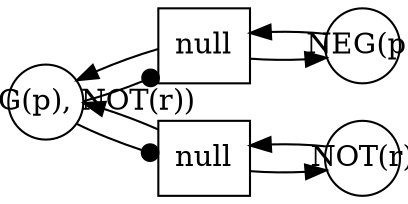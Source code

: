 digraph G {
  rankdir="LR";
  subgraph place {
    graph [shape=circle,color=gray];
    node [shape=circle,fixedsize=true,width=.5];
    pl0 [label="OR(NEG(p), NOT(r))"];
    pl1 [label="NEG(p)"];
    pl2 [label="NOT(r)"];
  } 
  subgraph transitions {
    node [shape=rect,height=.5,width=.5];
    tr0 [label="null"];
    tr1 [label="null"];
  } 
  tr0 -> pl1 [] ;
  pl1 -> tr0 [] ;
  tr0 -> pl0 [] ;
  pl0 -> tr0 [arrowhead=dot] ;
  tr1 -> pl2 [] ;
  pl2 -> tr1 [] ;
  tr1 -> pl0 [] ;
  pl0 -> tr1 [arrowhead=dot] ;
}


